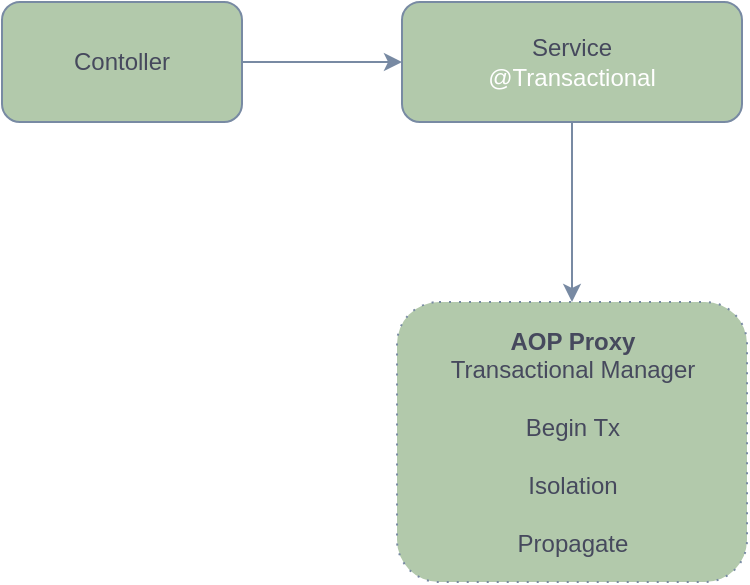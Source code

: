 <mxfile version="28.1.2">
  <diagram name="Page-1" id="vB0yd63DsiyhTFjvneYg">
    <mxGraphModel dx="1722" dy="439" grid="1" gridSize="10" guides="1" tooltips="1" connect="1" arrows="1" fold="1" page="1" pageScale="1" pageWidth="850" pageHeight="1100" math="0" shadow="0">
      <root>
        <mxCell id="0" />
        <mxCell id="1" parent="0" />
        <mxCell id="RVBvJRBe-ZhO-4mgax2n-3" value="" style="edgeStyle=orthogonalEdgeStyle;rounded=1;orthogonalLoop=1;jettySize=auto;html=1;labelBackgroundColor=none;strokeColor=#788AA3;fontColor=default;" edge="1" parent="1" source="RVBvJRBe-ZhO-4mgax2n-1" target="RVBvJRBe-ZhO-4mgax2n-2">
          <mxGeometry relative="1" as="geometry" />
        </mxCell>
        <mxCell id="RVBvJRBe-ZhO-4mgax2n-1" value="Contoller" style="rounded=1;whiteSpace=wrap;html=1;labelBackgroundColor=none;fillColor=#B2C9AB;strokeColor=#788AA3;fontColor=#46495D;" vertex="1" parent="1">
          <mxGeometry x="-780" y="60" width="120" height="60" as="geometry" />
        </mxCell>
        <mxCell id="RVBvJRBe-ZhO-4mgax2n-5" value="" style="edgeStyle=orthogonalEdgeStyle;rounded=0;orthogonalLoop=1;jettySize=auto;html=1;strokeColor=#788AA3;fontColor=#46495D;fillColor=#B2C9AB;" edge="1" parent="1" source="RVBvJRBe-ZhO-4mgax2n-2" target="RVBvJRBe-ZhO-4mgax2n-4">
          <mxGeometry relative="1" as="geometry" />
        </mxCell>
        <mxCell id="RVBvJRBe-ZhO-4mgax2n-2" value="&lt;div&gt;Service&lt;/div&gt;&lt;div&gt;&lt;span style=&quot;color: rgb(255, 255, 255);&quot;&gt;@Transactional&lt;/span&gt;&lt;/div&gt;" style="whiteSpace=wrap;html=1;rounded=1;labelBackgroundColor=none;fillColor=#B2C9AB;strokeColor=#788AA3;fontColor=#46495D;" vertex="1" parent="1">
          <mxGeometry x="-580" y="60" width="170" height="60" as="geometry" />
        </mxCell>
        <mxCell id="RVBvJRBe-ZhO-4mgax2n-4" value="&lt;div&gt;&lt;b&gt;AOP Proxy&lt;/b&gt;&lt;/div&gt;&lt;div&gt;Transactional Manager&lt;/div&gt;&lt;div&gt;&lt;br&gt;&lt;/div&gt;&amp;nbsp;Begin Tx&amp;nbsp;&lt;br&gt;&lt;div&gt;&amp;nbsp;&lt;/div&gt;&lt;div&gt;Isolation&lt;/div&gt;&lt;div&gt;&amp;nbsp; &amp;nbsp;&lt;/div&gt;&lt;div&gt;Propagate&lt;/div&gt;" style="whiteSpace=wrap;html=1;fillColor=#B2C9AB;strokeColor=#788AA3;fontColor=#46495D;rounded=1;labelBackgroundColor=none;dashed=1;dashPattern=1 4;" vertex="1" parent="1">
          <mxGeometry x="-582.5" y="210" width="175" height="140" as="geometry" />
        </mxCell>
      </root>
    </mxGraphModel>
  </diagram>
</mxfile>
